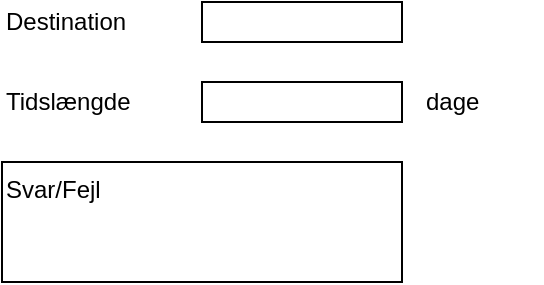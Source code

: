 <mxfile version="26.0.1">
  <diagram name="Side-1" id="mOoNyeviAGm9kzp-RCV7">
    <mxGraphModel dx="472" dy="737" grid="1" gridSize="10" guides="1" tooltips="1" connect="1" arrows="1" fold="1" page="1" pageScale="1" pageWidth="827" pageHeight="1169" math="0" shadow="0">
      <root>
        <mxCell id="0" />
        <mxCell id="1" parent="0" />
        <mxCell id="zLIMiS-KBOKdp_isHMpz-7" value="Destination" style="text;html=1;align=left;verticalAlign=middle;whiteSpace=wrap;rounded=0;" vertex="1" parent="1">
          <mxGeometry x="40" y="20" width="60" height="20" as="geometry" />
        </mxCell>
        <mxCell id="zLIMiS-KBOKdp_isHMpz-9" value="Tidslængde" style="text;html=1;align=left;verticalAlign=middle;whiteSpace=wrap;rounded=0;" vertex="1" parent="1">
          <mxGeometry x="40" y="60" width="60" height="20" as="geometry" />
        </mxCell>
        <mxCell id="zLIMiS-KBOKdp_isHMpz-10" value="" style="rounded=0;whiteSpace=wrap;html=1;" vertex="1" parent="1">
          <mxGeometry x="140" y="60" width="100" height="20" as="geometry" />
        </mxCell>
        <mxCell id="zLIMiS-KBOKdp_isHMpz-11" value="dage" style="text;html=1;align=left;verticalAlign=middle;whiteSpace=wrap;rounded=0;" vertex="1" parent="1">
          <mxGeometry x="250" y="55" width="60" height="30" as="geometry" />
        </mxCell>
        <mxCell id="zLIMiS-KBOKdp_isHMpz-12" value="" style="rounded=0;whiteSpace=wrap;html=1;" vertex="1" parent="1">
          <mxGeometry x="140" y="20" width="100" height="20" as="geometry" />
        </mxCell>
        <mxCell id="zLIMiS-KBOKdp_isHMpz-13" value="Svar/Fejl" style="rounded=0;whiteSpace=wrap;html=1;align=left;verticalAlign=top;" vertex="1" parent="1">
          <mxGeometry x="40" y="100" width="200" height="60" as="geometry" />
        </mxCell>
      </root>
    </mxGraphModel>
  </diagram>
</mxfile>

